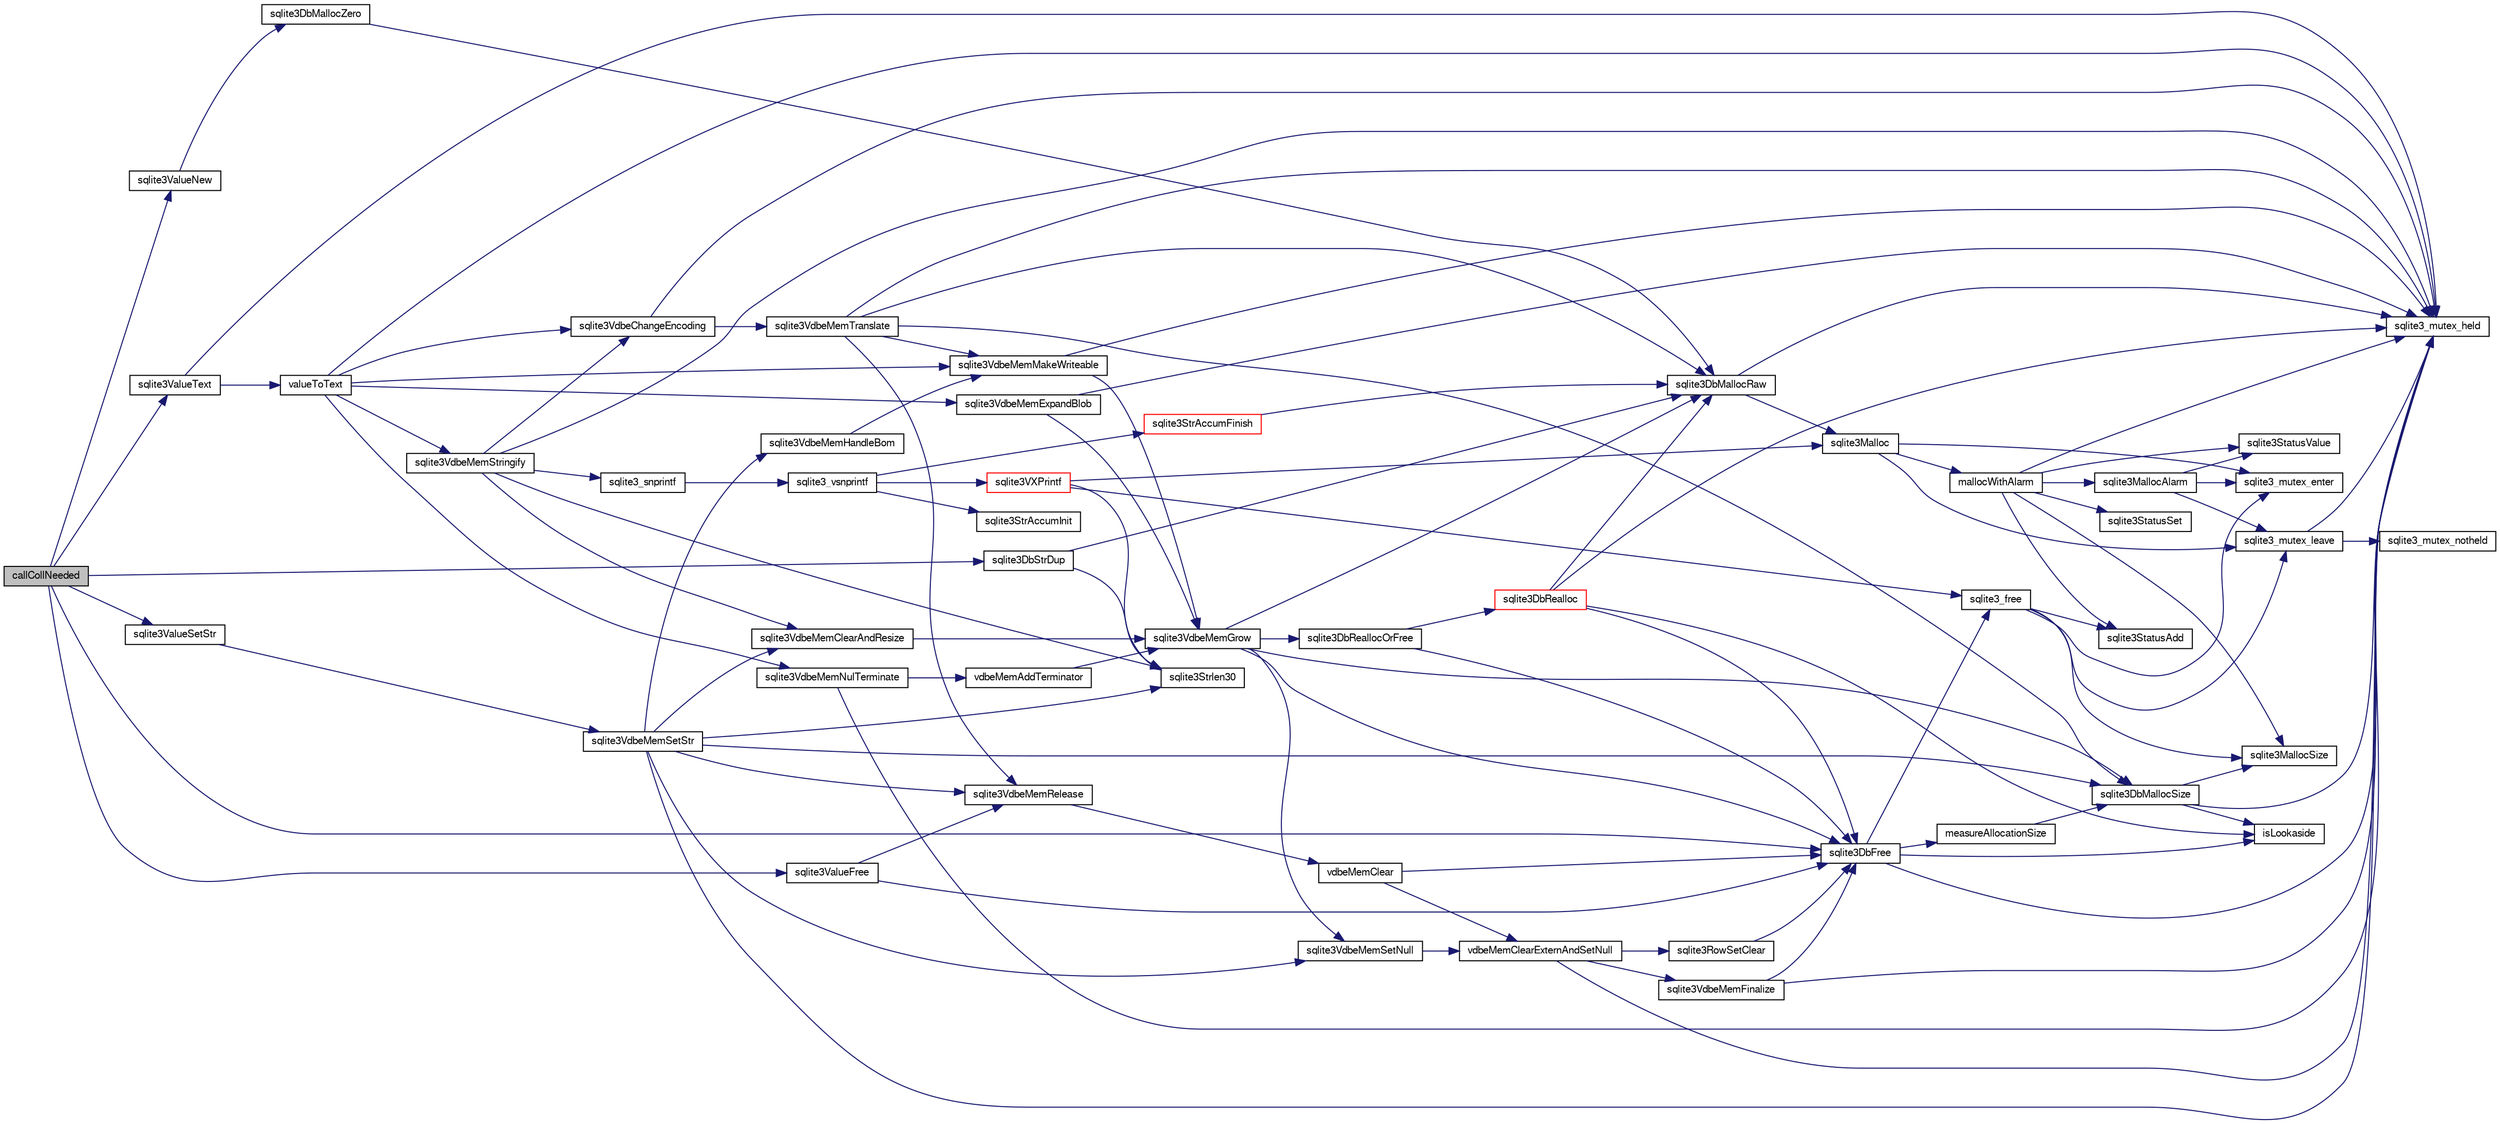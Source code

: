 digraph "callCollNeeded"
{
  edge [fontname="FreeSans",fontsize="10",labelfontname="FreeSans",labelfontsize="10"];
  node [fontname="FreeSans",fontsize="10",shape=record];
  rankdir="LR";
  Node33788 [label="callCollNeeded",height=0.2,width=0.4,color="black", fillcolor="grey75", style="filled", fontcolor="black"];
  Node33788 -> Node33789 [color="midnightblue",fontsize="10",style="solid",fontname="FreeSans"];
  Node33789 [label="sqlite3DbStrDup",height=0.2,width=0.4,color="black", fillcolor="white", style="filled",URL="$sqlite3_8c.html#a0ec4772ee6de7316ecd1e6cabb1beeef"];
  Node33789 -> Node33790 [color="midnightblue",fontsize="10",style="solid",fontname="FreeSans"];
  Node33790 [label="sqlite3Strlen30",height=0.2,width=0.4,color="black", fillcolor="white", style="filled",URL="$sqlite3_8c.html#a3dcd80ba41f1a308193dee74857b62a7"];
  Node33789 -> Node33791 [color="midnightblue",fontsize="10",style="solid",fontname="FreeSans"];
  Node33791 [label="sqlite3DbMallocRaw",height=0.2,width=0.4,color="black", fillcolor="white", style="filled",URL="$sqlite3_8c.html#abbe8be0cf7175e11ddc3e2218fad924e"];
  Node33791 -> Node33792 [color="midnightblue",fontsize="10",style="solid",fontname="FreeSans"];
  Node33792 [label="sqlite3_mutex_held",height=0.2,width=0.4,color="black", fillcolor="white", style="filled",URL="$sqlite3_8c.html#acf77da68932b6bc163c5e68547ecc3e7"];
  Node33791 -> Node33793 [color="midnightblue",fontsize="10",style="solid",fontname="FreeSans"];
  Node33793 [label="sqlite3Malloc",height=0.2,width=0.4,color="black", fillcolor="white", style="filled",URL="$sqlite3_8c.html#a361a2eaa846b1885f123abe46f5d8b2b"];
  Node33793 -> Node33794 [color="midnightblue",fontsize="10",style="solid",fontname="FreeSans"];
  Node33794 [label="sqlite3_mutex_enter",height=0.2,width=0.4,color="black", fillcolor="white", style="filled",URL="$sqlite3_8c.html#a1c12cde690bd89f104de5cbad12a6bf5"];
  Node33793 -> Node33795 [color="midnightblue",fontsize="10",style="solid",fontname="FreeSans"];
  Node33795 [label="mallocWithAlarm",height=0.2,width=0.4,color="black", fillcolor="white", style="filled",URL="$sqlite3_8c.html#ab070d5cf8e48ec8a6a43cf025d48598b"];
  Node33795 -> Node33792 [color="midnightblue",fontsize="10",style="solid",fontname="FreeSans"];
  Node33795 -> Node33796 [color="midnightblue",fontsize="10",style="solid",fontname="FreeSans"];
  Node33796 [label="sqlite3StatusSet",height=0.2,width=0.4,color="black", fillcolor="white", style="filled",URL="$sqlite3_8c.html#afec7586c01fcb5ea17dc9d7725a589d9"];
  Node33795 -> Node33797 [color="midnightblue",fontsize="10",style="solid",fontname="FreeSans"];
  Node33797 [label="sqlite3StatusValue",height=0.2,width=0.4,color="black", fillcolor="white", style="filled",URL="$sqlite3_8c.html#a30b8ac296c6e200c1fa57708d52c6ef6"];
  Node33795 -> Node33798 [color="midnightblue",fontsize="10",style="solid",fontname="FreeSans"];
  Node33798 [label="sqlite3MallocAlarm",height=0.2,width=0.4,color="black", fillcolor="white", style="filled",URL="$sqlite3_8c.html#ada66988e8471d1198f3219c062377508"];
  Node33798 -> Node33797 [color="midnightblue",fontsize="10",style="solid",fontname="FreeSans"];
  Node33798 -> Node33799 [color="midnightblue",fontsize="10",style="solid",fontname="FreeSans"];
  Node33799 [label="sqlite3_mutex_leave",height=0.2,width=0.4,color="black", fillcolor="white", style="filled",URL="$sqlite3_8c.html#a5838d235601dbd3c1fa993555c6bcc93"];
  Node33799 -> Node33792 [color="midnightblue",fontsize="10",style="solid",fontname="FreeSans"];
  Node33799 -> Node33800 [color="midnightblue",fontsize="10",style="solid",fontname="FreeSans"];
  Node33800 [label="sqlite3_mutex_notheld",height=0.2,width=0.4,color="black", fillcolor="white", style="filled",URL="$sqlite3_8c.html#a83967c837c1c000d3b5adcfaa688f5dc"];
  Node33798 -> Node33794 [color="midnightblue",fontsize="10",style="solid",fontname="FreeSans"];
  Node33795 -> Node33801 [color="midnightblue",fontsize="10",style="solid",fontname="FreeSans"];
  Node33801 [label="sqlite3MallocSize",height=0.2,width=0.4,color="black", fillcolor="white", style="filled",URL="$sqlite3_8c.html#acf5d2a5f35270bafb050bd2def576955"];
  Node33795 -> Node33802 [color="midnightblue",fontsize="10",style="solid",fontname="FreeSans"];
  Node33802 [label="sqlite3StatusAdd",height=0.2,width=0.4,color="black", fillcolor="white", style="filled",URL="$sqlite3_8c.html#afa029f93586aeab4cc85360905dae9cd"];
  Node33793 -> Node33799 [color="midnightblue",fontsize="10",style="solid",fontname="FreeSans"];
  Node33788 -> Node33803 [color="midnightblue",fontsize="10",style="solid",fontname="FreeSans"];
  Node33803 [label="sqlite3DbFree",height=0.2,width=0.4,color="black", fillcolor="white", style="filled",URL="$sqlite3_8c.html#ac70ab821a6607b4a1b909582dc37a069"];
  Node33803 -> Node33792 [color="midnightblue",fontsize="10",style="solid",fontname="FreeSans"];
  Node33803 -> Node33804 [color="midnightblue",fontsize="10",style="solid",fontname="FreeSans"];
  Node33804 [label="measureAllocationSize",height=0.2,width=0.4,color="black", fillcolor="white", style="filled",URL="$sqlite3_8c.html#a45731e644a22fdb756e2b6337224217a"];
  Node33804 -> Node33805 [color="midnightblue",fontsize="10",style="solid",fontname="FreeSans"];
  Node33805 [label="sqlite3DbMallocSize",height=0.2,width=0.4,color="black", fillcolor="white", style="filled",URL="$sqlite3_8c.html#aa397e5a8a03495203a0767abf0a71f86"];
  Node33805 -> Node33801 [color="midnightblue",fontsize="10",style="solid",fontname="FreeSans"];
  Node33805 -> Node33792 [color="midnightblue",fontsize="10",style="solid",fontname="FreeSans"];
  Node33805 -> Node33806 [color="midnightblue",fontsize="10",style="solid",fontname="FreeSans"];
  Node33806 [label="isLookaside",height=0.2,width=0.4,color="black", fillcolor="white", style="filled",URL="$sqlite3_8c.html#a770fa05ff9717b75e16f4d968a77b897"];
  Node33803 -> Node33806 [color="midnightblue",fontsize="10",style="solid",fontname="FreeSans"];
  Node33803 -> Node33807 [color="midnightblue",fontsize="10",style="solid",fontname="FreeSans"];
  Node33807 [label="sqlite3_free",height=0.2,width=0.4,color="black", fillcolor="white", style="filled",URL="$sqlite3_8c.html#a6552349e36a8a691af5487999ab09519"];
  Node33807 -> Node33794 [color="midnightblue",fontsize="10",style="solid",fontname="FreeSans"];
  Node33807 -> Node33802 [color="midnightblue",fontsize="10",style="solid",fontname="FreeSans"];
  Node33807 -> Node33801 [color="midnightblue",fontsize="10",style="solid",fontname="FreeSans"];
  Node33807 -> Node33799 [color="midnightblue",fontsize="10",style="solid",fontname="FreeSans"];
  Node33788 -> Node33808 [color="midnightblue",fontsize="10",style="solid",fontname="FreeSans"];
  Node33808 [label="sqlite3ValueNew",height=0.2,width=0.4,color="black", fillcolor="white", style="filled",URL="$sqlite3_8c.html#ad40a378778daff2d574bec905e35828b"];
  Node33808 -> Node33809 [color="midnightblue",fontsize="10",style="solid",fontname="FreeSans"];
  Node33809 [label="sqlite3DbMallocZero",height=0.2,width=0.4,color="black", fillcolor="white", style="filled",URL="$sqlite3_8c.html#a49cfebac9d6067a03442c92af73f33e4"];
  Node33809 -> Node33791 [color="midnightblue",fontsize="10",style="solid",fontname="FreeSans"];
  Node33788 -> Node33810 [color="midnightblue",fontsize="10",style="solid",fontname="FreeSans"];
  Node33810 [label="sqlite3ValueSetStr",height=0.2,width=0.4,color="black", fillcolor="white", style="filled",URL="$sqlite3_8c.html#a1fd40749f47941ee97ff6d798e2bc67e"];
  Node33810 -> Node33811 [color="midnightblue",fontsize="10",style="solid",fontname="FreeSans"];
  Node33811 [label="sqlite3VdbeMemSetStr",height=0.2,width=0.4,color="black", fillcolor="white", style="filled",URL="$sqlite3_8c.html#a9697bec7c3b512483638ea3646191d7d"];
  Node33811 -> Node33792 [color="midnightblue",fontsize="10",style="solid",fontname="FreeSans"];
  Node33811 -> Node33812 [color="midnightblue",fontsize="10",style="solid",fontname="FreeSans"];
  Node33812 [label="sqlite3VdbeMemSetNull",height=0.2,width=0.4,color="black", fillcolor="white", style="filled",URL="$sqlite3_8c.html#ae01092c23aebaf8a3ebdf3954609b410"];
  Node33812 -> Node33813 [color="midnightblue",fontsize="10",style="solid",fontname="FreeSans"];
  Node33813 [label="vdbeMemClearExternAndSetNull",height=0.2,width=0.4,color="black", fillcolor="white", style="filled",URL="$sqlite3_8c.html#a29c41a360fb0e86b817777daf061230c"];
  Node33813 -> Node33792 [color="midnightblue",fontsize="10",style="solid",fontname="FreeSans"];
  Node33813 -> Node33814 [color="midnightblue",fontsize="10",style="solid",fontname="FreeSans"];
  Node33814 [label="sqlite3VdbeMemFinalize",height=0.2,width=0.4,color="black", fillcolor="white", style="filled",URL="$sqlite3_8c.html#a2568220f48ddef81b1c43e401042d9d2"];
  Node33814 -> Node33792 [color="midnightblue",fontsize="10",style="solid",fontname="FreeSans"];
  Node33814 -> Node33803 [color="midnightblue",fontsize="10",style="solid",fontname="FreeSans"];
  Node33813 -> Node33815 [color="midnightblue",fontsize="10",style="solid",fontname="FreeSans"];
  Node33815 [label="sqlite3RowSetClear",height=0.2,width=0.4,color="black", fillcolor="white", style="filled",URL="$sqlite3_8c.html#ae153de0cd969511a607e26deeca80342"];
  Node33815 -> Node33803 [color="midnightblue",fontsize="10",style="solid",fontname="FreeSans"];
  Node33811 -> Node33790 [color="midnightblue",fontsize="10",style="solid",fontname="FreeSans"];
  Node33811 -> Node33816 [color="midnightblue",fontsize="10",style="solid",fontname="FreeSans"];
  Node33816 [label="sqlite3VdbeMemClearAndResize",height=0.2,width=0.4,color="black", fillcolor="white", style="filled",URL="$sqlite3_8c.html#add082be4aa46084ecdf023cfac898231"];
  Node33816 -> Node33817 [color="midnightblue",fontsize="10",style="solid",fontname="FreeSans"];
  Node33817 [label="sqlite3VdbeMemGrow",height=0.2,width=0.4,color="black", fillcolor="white", style="filled",URL="$sqlite3_8c.html#aba753c9690ae0ba31b5100945cf29447"];
  Node33817 -> Node33805 [color="midnightblue",fontsize="10",style="solid",fontname="FreeSans"];
  Node33817 -> Node33818 [color="midnightblue",fontsize="10",style="solid",fontname="FreeSans"];
  Node33818 [label="sqlite3DbReallocOrFree",height=0.2,width=0.4,color="black", fillcolor="white", style="filled",URL="$sqlite3_8c.html#a532a9fd62eeb46b61885a0fff075231c"];
  Node33818 -> Node33819 [color="midnightblue",fontsize="10",style="solid",fontname="FreeSans"];
  Node33819 [label="sqlite3DbRealloc",height=0.2,width=0.4,color="red", fillcolor="white", style="filled",URL="$sqlite3_8c.html#ae028f4902a9d29bcaf310ff289ee87dc"];
  Node33819 -> Node33792 [color="midnightblue",fontsize="10",style="solid",fontname="FreeSans"];
  Node33819 -> Node33791 [color="midnightblue",fontsize="10",style="solid",fontname="FreeSans"];
  Node33819 -> Node33806 [color="midnightblue",fontsize="10",style="solid",fontname="FreeSans"];
  Node33819 -> Node33803 [color="midnightblue",fontsize="10",style="solid",fontname="FreeSans"];
  Node33818 -> Node33803 [color="midnightblue",fontsize="10",style="solid",fontname="FreeSans"];
  Node33817 -> Node33803 [color="midnightblue",fontsize="10",style="solid",fontname="FreeSans"];
  Node33817 -> Node33791 [color="midnightblue",fontsize="10",style="solid",fontname="FreeSans"];
  Node33817 -> Node33812 [color="midnightblue",fontsize="10",style="solid",fontname="FreeSans"];
  Node33811 -> Node33875 [color="midnightblue",fontsize="10",style="solid",fontname="FreeSans"];
  Node33875 [label="sqlite3VdbeMemRelease",height=0.2,width=0.4,color="black", fillcolor="white", style="filled",URL="$sqlite3_8c.html#a90606361dbeba88159fd6ff03fcc10cc"];
  Node33875 -> Node33876 [color="midnightblue",fontsize="10",style="solid",fontname="FreeSans"];
  Node33876 [label="vdbeMemClear",height=0.2,width=0.4,color="black", fillcolor="white", style="filled",URL="$sqlite3_8c.html#a489eef6e55ad0dadf67578726b935d12"];
  Node33876 -> Node33813 [color="midnightblue",fontsize="10",style="solid",fontname="FreeSans"];
  Node33876 -> Node33803 [color="midnightblue",fontsize="10",style="solid",fontname="FreeSans"];
  Node33811 -> Node33805 [color="midnightblue",fontsize="10",style="solid",fontname="FreeSans"];
  Node33811 -> Node34073 [color="midnightblue",fontsize="10",style="solid",fontname="FreeSans"];
  Node34073 [label="sqlite3VdbeMemHandleBom",height=0.2,width=0.4,color="black", fillcolor="white", style="filled",URL="$sqlite3_8c.html#a8ac47607e6893715d335a0f6f4b58e3e"];
  Node34073 -> Node33874 [color="midnightblue",fontsize="10",style="solid",fontname="FreeSans"];
  Node33874 [label="sqlite3VdbeMemMakeWriteable",height=0.2,width=0.4,color="black", fillcolor="white", style="filled",URL="$sqlite3_8c.html#afabdd8032205a36c69ad191c6bbb6a34"];
  Node33874 -> Node33792 [color="midnightblue",fontsize="10",style="solid",fontname="FreeSans"];
  Node33874 -> Node33817 [color="midnightblue",fontsize="10",style="solid",fontname="FreeSans"];
  Node33788 -> Node33869 [color="midnightblue",fontsize="10",style="solid",fontname="FreeSans"];
  Node33869 [label="sqlite3ValueText",height=0.2,width=0.4,color="black", fillcolor="white", style="filled",URL="$sqlite3_8c.html#ad567a94e52d1adf81f4857fdba00a59b"];
  Node33869 -> Node33792 [color="midnightblue",fontsize="10",style="solid",fontname="FreeSans"];
  Node33869 -> Node33870 [color="midnightblue",fontsize="10",style="solid",fontname="FreeSans"];
  Node33870 [label="valueToText",height=0.2,width=0.4,color="black", fillcolor="white", style="filled",URL="$sqlite3_8c.html#abded1c4848e5c5901949c02af499044c"];
  Node33870 -> Node33792 [color="midnightblue",fontsize="10",style="solid",fontname="FreeSans"];
  Node33870 -> Node33871 [color="midnightblue",fontsize="10",style="solid",fontname="FreeSans"];
  Node33871 [label="sqlite3VdbeMemExpandBlob",height=0.2,width=0.4,color="black", fillcolor="white", style="filled",URL="$sqlite3_8c.html#afa1d06c05f058623f190c05aac4a5c7c"];
  Node33871 -> Node33792 [color="midnightblue",fontsize="10",style="solid",fontname="FreeSans"];
  Node33871 -> Node33817 [color="midnightblue",fontsize="10",style="solid",fontname="FreeSans"];
  Node33870 -> Node33872 [color="midnightblue",fontsize="10",style="solid",fontname="FreeSans"];
  Node33872 [label="sqlite3VdbeChangeEncoding",height=0.2,width=0.4,color="black", fillcolor="white", style="filled",URL="$sqlite3_8c.html#aa7cf8e488bf8cf9ec18528f52a40de31"];
  Node33872 -> Node33792 [color="midnightblue",fontsize="10",style="solid",fontname="FreeSans"];
  Node33872 -> Node33873 [color="midnightblue",fontsize="10",style="solid",fontname="FreeSans"];
  Node33873 [label="sqlite3VdbeMemTranslate",height=0.2,width=0.4,color="black", fillcolor="white", style="filled",URL="$sqlite3_8c.html#adc5f07459f00d96ec7591be255d029f5"];
  Node33873 -> Node33792 [color="midnightblue",fontsize="10",style="solid",fontname="FreeSans"];
  Node33873 -> Node33874 [color="midnightblue",fontsize="10",style="solid",fontname="FreeSans"];
  Node33873 -> Node33791 [color="midnightblue",fontsize="10",style="solid",fontname="FreeSans"];
  Node33873 -> Node33875 [color="midnightblue",fontsize="10",style="solid",fontname="FreeSans"];
  Node33873 -> Node33805 [color="midnightblue",fontsize="10",style="solid",fontname="FreeSans"];
  Node33870 -> Node33874 [color="midnightblue",fontsize="10",style="solid",fontname="FreeSans"];
  Node33870 -> Node33877 [color="midnightblue",fontsize="10",style="solid",fontname="FreeSans"];
  Node33877 [label="sqlite3VdbeMemNulTerminate",height=0.2,width=0.4,color="black", fillcolor="white", style="filled",URL="$sqlite3_8c.html#ad72ffa8a87fad7797ceeca0682df6aa3"];
  Node33877 -> Node33792 [color="midnightblue",fontsize="10",style="solid",fontname="FreeSans"];
  Node33877 -> Node33878 [color="midnightblue",fontsize="10",style="solid",fontname="FreeSans"];
  Node33878 [label="vdbeMemAddTerminator",height=0.2,width=0.4,color="black", fillcolor="white", style="filled",URL="$sqlite3_8c.html#a01c7c7c70bf090b2882bce28aa35c4c9"];
  Node33878 -> Node33817 [color="midnightblue",fontsize="10",style="solid",fontname="FreeSans"];
  Node33870 -> Node33879 [color="midnightblue",fontsize="10",style="solid",fontname="FreeSans"];
  Node33879 [label="sqlite3VdbeMemStringify",height=0.2,width=0.4,color="black", fillcolor="white", style="filled",URL="$sqlite3_8c.html#aaf8a4e6bd1059297d279570e30b7680a"];
  Node33879 -> Node33792 [color="midnightblue",fontsize="10",style="solid",fontname="FreeSans"];
  Node33879 -> Node33816 [color="midnightblue",fontsize="10",style="solid",fontname="FreeSans"];
  Node33879 -> Node33880 [color="midnightblue",fontsize="10",style="solid",fontname="FreeSans"];
  Node33880 [label="sqlite3_snprintf",height=0.2,width=0.4,color="black", fillcolor="white", style="filled",URL="$sqlite3_8c.html#aa2695a752e971577f5784122f2013c40"];
  Node33880 -> Node33881 [color="midnightblue",fontsize="10",style="solid",fontname="FreeSans"];
  Node33881 [label="sqlite3_vsnprintf",height=0.2,width=0.4,color="black", fillcolor="white", style="filled",URL="$sqlite3_8c.html#a0862c03aea71d62847e452aa655add42"];
  Node33881 -> Node33846 [color="midnightblue",fontsize="10",style="solid",fontname="FreeSans"];
  Node33846 [label="sqlite3StrAccumInit",height=0.2,width=0.4,color="black", fillcolor="white", style="filled",URL="$sqlite3_8c.html#aabf95e113b9d54d519cd15a56215f560"];
  Node33881 -> Node33847 [color="midnightblue",fontsize="10",style="solid",fontname="FreeSans"];
  Node33847 [label="sqlite3VXPrintf",height=0.2,width=0.4,color="red", fillcolor="white", style="filled",URL="$sqlite3_8c.html#a63c25806c9bd4a2b76f9a0eb232c6bde"];
  Node33847 -> Node33793 [color="midnightblue",fontsize="10",style="solid",fontname="FreeSans"];
  Node33847 -> Node33790 [color="midnightblue",fontsize="10",style="solid",fontname="FreeSans"];
  Node33847 -> Node33807 [color="midnightblue",fontsize="10",style="solid",fontname="FreeSans"];
  Node33881 -> Node33882 [color="midnightblue",fontsize="10",style="solid",fontname="FreeSans"];
  Node33882 [label="sqlite3StrAccumFinish",height=0.2,width=0.4,color="red", fillcolor="white", style="filled",URL="$sqlite3_8c.html#adb7f26b10ac1b847db6f000ef4c2e2ba"];
  Node33882 -> Node33791 [color="midnightblue",fontsize="10",style="solid",fontname="FreeSans"];
  Node33879 -> Node33790 [color="midnightblue",fontsize="10",style="solid",fontname="FreeSans"];
  Node33879 -> Node33872 [color="midnightblue",fontsize="10",style="solid",fontname="FreeSans"];
  Node33788 -> Node34074 [color="midnightblue",fontsize="10",style="solid",fontname="FreeSans"];
  Node34074 [label="sqlite3ValueFree",height=0.2,width=0.4,color="black", fillcolor="white", style="filled",URL="$sqlite3_8c.html#afeed84c3f344a833d15c7209265dc520"];
  Node34074 -> Node33875 [color="midnightblue",fontsize="10",style="solid",fontname="FreeSans"];
  Node34074 -> Node33803 [color="midnightblue",fontsize="10",style="solid",fontname="FreeSans"];
}
